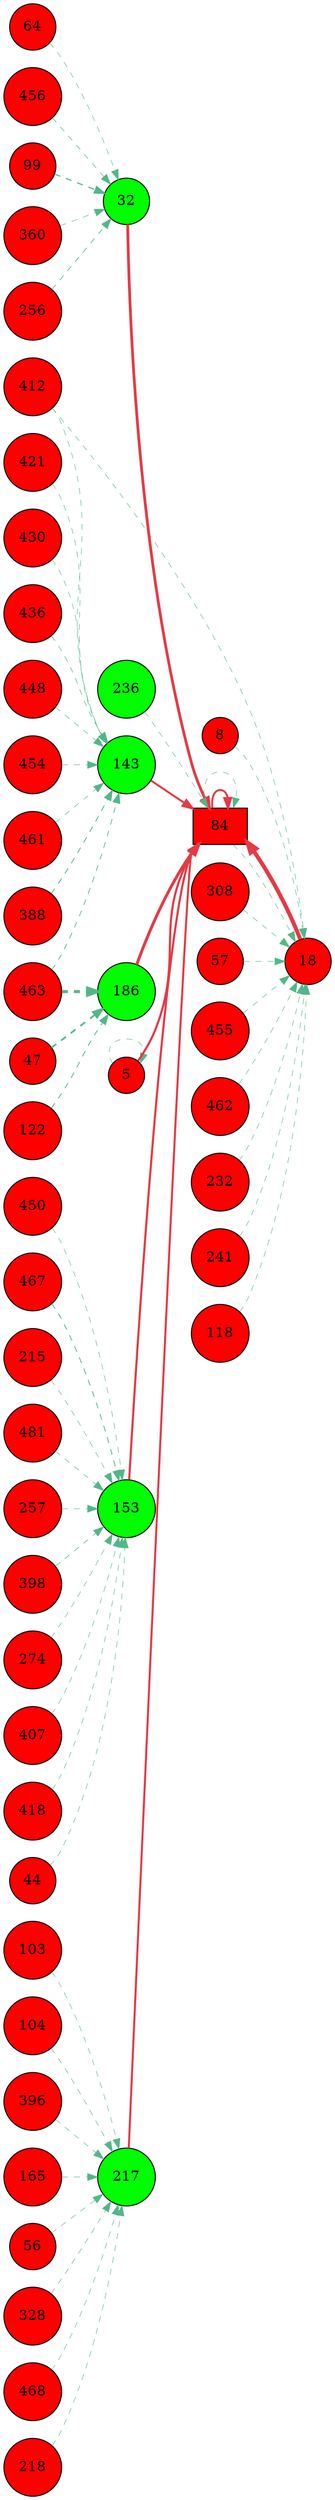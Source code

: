 digraph G{
rankdir=LR;
256 [style=filled, shape=circle, fillcolor="#fe0000", label="256"];
257 [style=filled, shape=circle, fillcolor="#fe0000", label="257"];
388 [style=filled, shape=circle, fillcolor="#fe0000", label="388"];
5 [style=filled, shape=circle, fillcolor="#fe0000", label="5"];
8 [style=filled, shape=circle, fillcolor="#fe0000", label="8"];
396 [style=filled, shape=circle, fillcolor="#fe0000", label="396"];
398 [style=filled, shape=circle, fillcolor="#fe0000", label="398"];
143 [style=filled, shape=circle, fillcolor="#00fe00", label="143"];
18 [style=filled, shape=circle, fillcolor="#fe0000", label="18"];
274 [style=filled, shape=circle, fillcolor="#fe0000", label="274"];
407 [style=filled, shape=circle, fillcolor="#fe0000", label="407"];
153 [style=filled, shape=circle, fillcolor="#00fe00", label="153"];
412 [style=filled, shape=circle, fillcolor="#fe0000", label="412"];
32 [style=filled, shape=circle, fillcolor="#00fe00", label="32"];
418 [style=filled, shape=circle, fillcolor="#fe0000", label="418"];
165 [style=filled, shape=circle, fillcolor="#fe0000", label="165"];
421 [style=filled, shape=circle, fillcolor="#fe0000", label="421"];
44 [style=filled, shape=circle, fillcolor="#fe0000", label="44"];
430 [style=filled, shape=circle, fillcolor="#fe0000", label="430"];
47 [style=filled, shape=circle, fillcolor="#fe0000", label="47"];
436 [style=filled, shape=circle, fillcolor="#fe0000", label="436"];
308 [style=filled, shape=circle, fillcolor="#fe0000", label="308"];
56 [style=filled, shape=circle, fillcolor="#fe0000", label="56"];
57 [style=filled, shape=circle, fillcolor="#fe0000", label="57"];
186 [style=filled, shape=circle, fillcolor="#00fe00", label="186"];
64 [style=filled, shape=circle, fillcolor="#fe0000", label="64"];
448 [style=filled, shape=circle, fillcolor="#fe0000", label="448"];
450 [style=filled, shape=circle, fillcolor="#fe0000", label="450"];
454 [style=filled, shape=circle, fillcolor="#fe0000", label="454"];
455 [style=filled, shape=circle, fillcolor="#fe0000", label="455"];
456 [style=filled, shape=circle, fillcolor="#fe0000", label="456"];
328 [style=filled, shape=circle, fillcolor="#fe0000", label="328"];
461 [style=filled, shape=circle, fillcolor="#fe0000", label="461"];
462 [style=filled, shape=circle, fillcolor="#fe0000", label="462"];
463 [style=filled, shape=circle, fillcolor="#fe0000", label="463"];
467 [style=filled, shape=circle, fillcolor="#fe0000", label="467"];
84 [style=filled, shape=box, fillcolor="#fe0000", label="84"];
468 [style=filled, shape=circle, fillcolor="#fe0000", label="468"];
215 [style=filled, shape=circle, fillcolor="#fe0000", label="215"];
217 [style=filled, shape=circle, fillcolor="#00fe00", label="217"];
218 [style=filled, shape=circle, fillcolor="#fe0000", label="218"];
481 [style=filled, shape=circle, fillcolor="#fe0000", label="481"];
99 [style=filled, shape=circle, fillcolor="#fe0000", label="99"];
103 [style=filled, shape=circle, fillcolor="#fe0000", label="103"];
360 [style=filled, shape=circle, fillcolor="#fe0000", label="360"];
104 [style=filled, shape=circle, fillcolor="#fe0000", label="104"];
232 [style=filled, shape=circle, fillcolor="#fe0000", label="232"];
236 [style=filled, shape=circle, fillcolor="#01fd00", label="236"];
241 [style=filled, shape=circle, fillcolor="#fe0000", label="241"];
118 [style=filled, shape=circle, fillcolor="#fe0000", label="118"];
122 [style=filled, shape=circle, fillcolor="#fe0000", label="122"];
18 -> 84 [color="#e63946",penwidth=4.00];
186 -> 84 [color="#e63946",penwidth=2.93];
32 -> 84 [color="#e63946",penwidth=2.76];
5 -> 84 [color="#e63946",penwidth=2.13];
153 -> 84 [color="#e63946",penwidth=2.10];
217 -> 84 [color="#e63946",penwidth=2.01];
143 -> 84 [color="#e63946",penwidth=1.92];
84 -> 84 [color="#e63946",penwidth=1.91];
99 -> 32 [color="#52b788",style=dashed,penwidth=1.12];
256 -> 32 [color="#52b788",style=dashed,penwidth=0.67];
456 -> 32 [color="#52b788",style=dashed,penwidth=0.58];
64 -> 32 [color="#52b788",style=dashed,penwidth=0.50];
360 -> 32 [color="#52b788",style=dashed,penwidth=0.50];
104 -> 217 [color="#52b788",style=dashed,penwidth=0.53];
328 -> 217 [color="#52b788",style=dashed,penwidth=0.53];
218 -> 217 [color="#52b788",style=dashed,penwidth=0.50];
468 -> 217 [color="#52b788",style=dashed,penwidth=0.50];
56 -> 217 [color="#52b788",style=dashed,penwidth=0.50];
165 -> 217 [color="#52b788",style=dashed,penwidth=0.50];
103 -> 217 [color="#52b788",style=dashed,penwidth=0.50];
396 -> 217 [color="#52b788",style=dashed,penwidth=0.50];
5 -> 5 [color="#52b788",style=dashed,penwidth=0.50];
388 -> 143 [color="#52b788",style=dashed,penwidth=0.84];
463 -> 143 [color="#52b788",style=dashed,penwidth=0.71];
436 -> 143 [color="#52b788",style=dashed,penwidth=0.55];
430 -> 143 [color="#52b788",style=dashed,penwidth=0.50];
454 -> 143 [color="#52b788",style=dashed,penwidth=0.50];
421 -> 143 [color="#52b788",style=dashed,penwidth=0.50];
448 -> 143 [color="#52b788",style=dashed,penwidth=0.50];
461 -> 143 [color="#52b788",style=dashed,penwidth=0.50];
412 -> 143 [color="#52b788",style=dashed,penwidth=0.50];
8 -> 18 [color="#52b788",style=dashed,penwidth=0.50];
57 -> 18 [color="#52b788",style=dashed,penwidth=0.50];
118 -> 18 [color="#52b788",style=dashed,penwidth=0.50];
462 -> 18 [color="#52b788",style=dashed,penwidth=0.50];
455 -> 18 [color="#52b788",style=dashed,penwidth=0.50];
241 -> 18 [color="#52b788",style=dashed,penwidth=0.50];
308 -> 18 [color="#52b788",style=dashed,penwidth=0.50];
232 -> 18 [color="#52b788",style=dashed,penwidth=0.50];
84 -> 18 [color="#52b788",style=dashed,penwidth=0.50];
412 -> 18 [color="#52b788",style=dashed,penwidth=0.50];
84 -> 84 [color="#52b788",style=dashed,penwidth=0.50];
236 -> 84 [color="#52b788",style=dashed,penwidth=0.50];
467 -> 153 [color="#52b788",style=dashed,penwidth=0.82];
398 -> 153 [color="#52b788",style=dashed,penwidth=0.61];
450 -> 153 [color="#52b788",style=dashed,penwidth=0.50];
44 -> 153 [color="#52b788",style=dashed,penwidth=0.50];
257 -> 153 [color="#52b788",style=dashed,penwidth=0.50];
418 -> 153 [color="#52b788",style=dashed,penwidth=0.50];
274 -> 153 [color="#52b788",style=dashed,penwidth=0.50];
407 -> 153 [color="#52b788",style=dashed,penwidth=0.50];
215 -> 153 [color="#52b788",style=dashed,penwidth=0.50];
481 -> 153 [color="#52b788",style=dashed,penwidth=0.50];
463 -> 186 [color="#52b788",style=dashed,penwidth=3.00];
47 -> 186 [color="#52b788",style=dashed,penwidth=1.68];
122 -> 186 [color="#52b788",style=dashed,penwidth=0.81];
}